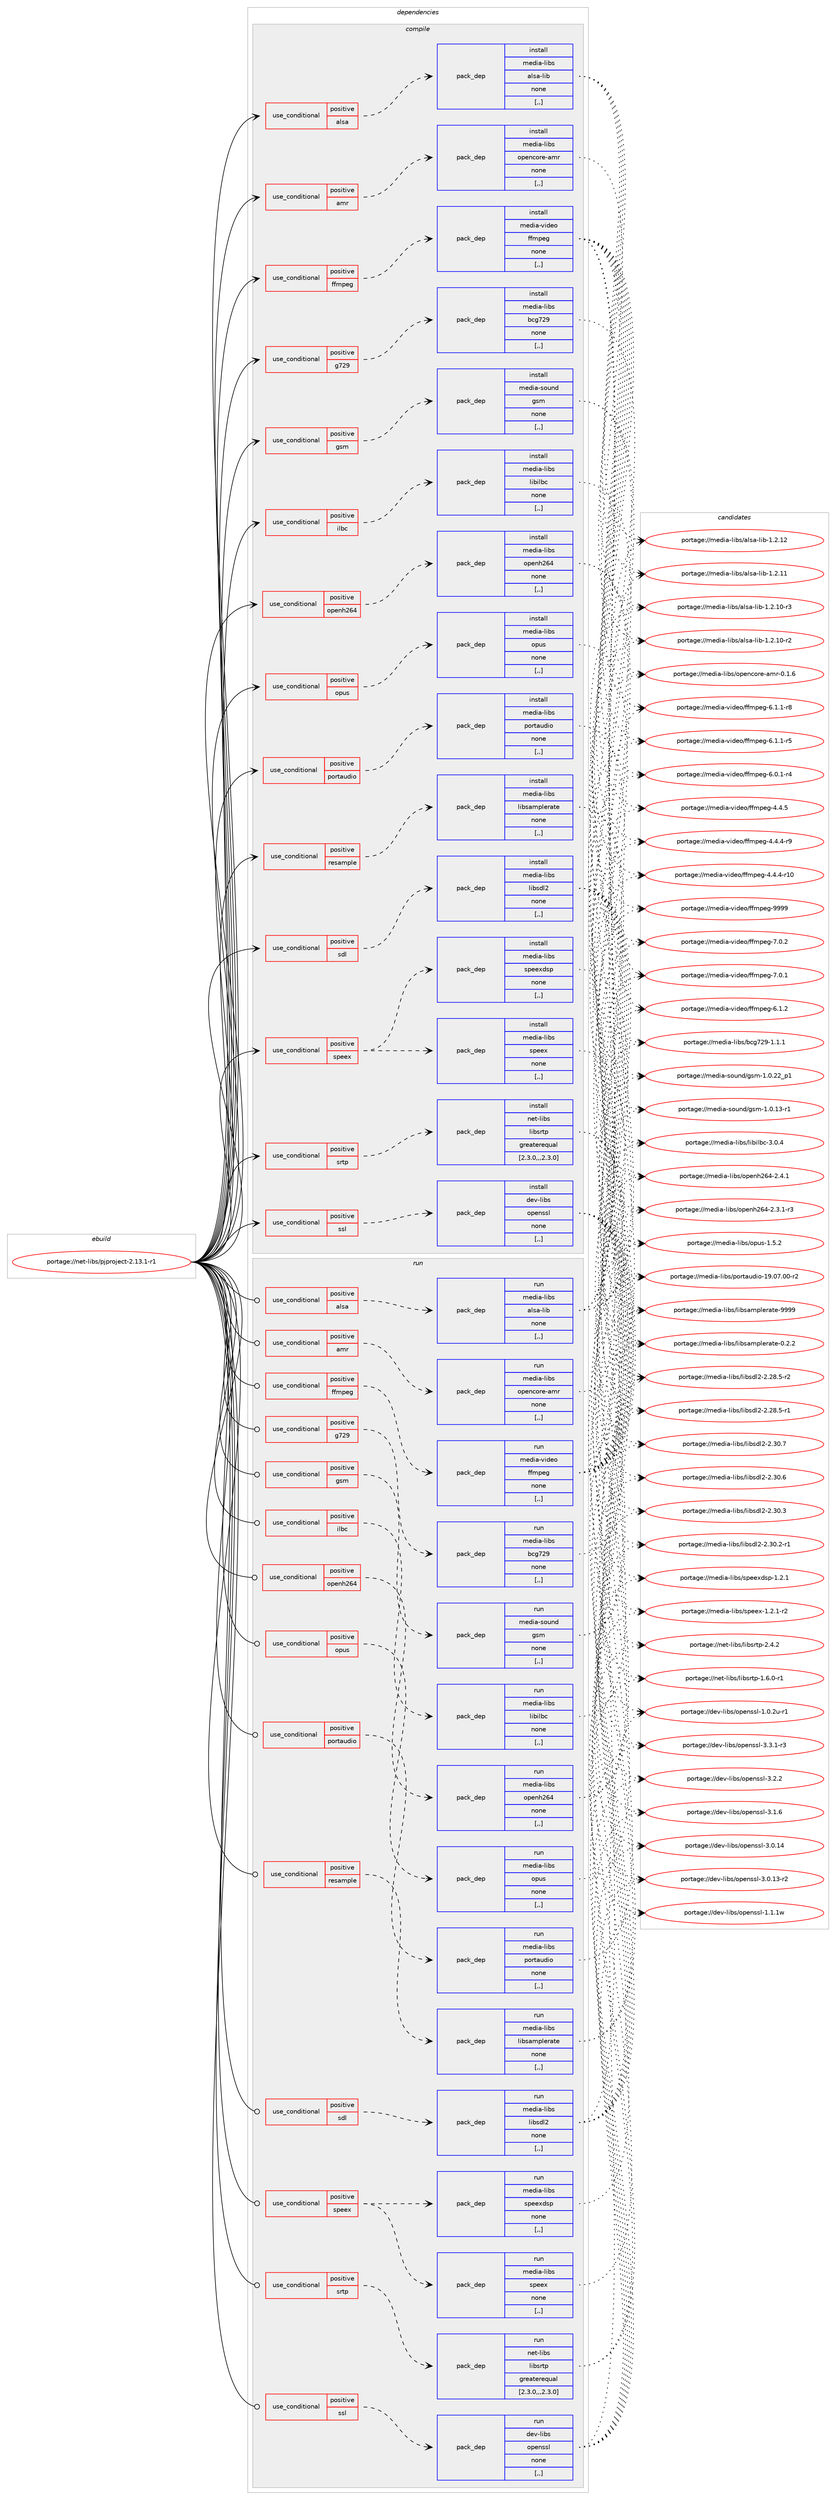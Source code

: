 digraph prolog {

# *************
# Graph options
# *************

newrank=true;
concentrate=true;
compound=true;
graph [rankdir=LR,fontname=Helvetica,fontsize=10,ranksep=1.5];#, ranksep=2.5, nodesep=0.2];
edge  [arrowhead=vee];
node  [fontname=Helvetica,fontsize=10];

# **********
# The ebuild
# **********

subgraph cluster_leftcol {
color=gray;
label=<<i>ebuild</i>>;
id [label="portage://net-libs/pjproject-2.13.1-r1", color=red, width=4, href="../net-libs/pjproject-2.13.1-r1.svg"];
}

# ****************
# The dependencies
# ****************

subgraph cluster_midcol {
color=gray;
label=<<i>dependencies</i>>;
subgraph cluster_compile {
fillcolor="#eeeeee";
style=filled;
label=<<i>compile</i>>;
subgraph cond228881 {
dependency873665 [label=<<TABLE BORDER="0" CELLBORDER="1" CELLSPACING="0" CELLPADDING="4"><TR><TD ROWSPAN="3" CELLPADDING="10">use_conditional</TD></TR><TR><TD>positive</TD></TR><TR><TD>alsa</TD></TR></TABLE>>, shape=none, color=red];
subgraph pack638354 {
dependency873666 [label=<<TABLE BORDER="0" CELLBORDER="1" CELLSPACING="0" CELLPADDING="4" WIDTH="220"><TR><TD ROWSPAN="6" CELLPADDING="30">pack_dep</TD></TR><TR><TD WIDTH="110">install</TD></TR><TR><TD>media-libs</TD></TR><TR><TD>alsa-lib</TD></TR><TR><TD>none</TD></TR><TR><TD>[,,]</TD></TR></TABLE>>, shape=none, color=blue];
}
dependency873665:e -> dependency873666:w [weight=20,style="dashed",arrowhead="vee"];
}
id:e -> dependency873665:w [weight=20,style="solid",arrowhead="vee"];
subgraph cond228882 {
dependency873667 [label=<<TABLE BORDER="0" CELLBORDER="1" CELLSPACING="0" CELLPADDING="4"><TR><TD ROWSPAN="3" CELLPADDING="10">use_conditional</TD></TR><TR><TD>positive</TD></TR><TR><TD>amr</TD></TR></TABLE>>, shape=none, color=red];
subgraph pack638355 {
dependency873668 [label=<<TABLE BORDER="0" CELLBORDER="1" CELLSPACING="0" CELLPADDING="4" WIDTH="220"><TR><TD ROWSPAN="6" CELLPADDING="30">pack_dep</TD></TR><TR><TD WIDTH="110">install</TD></TR><TR><TD>media-libs</TD></TR><TR><TD>opencore-amr</TD></TR><TR><TD>none</TD></TR><TR><TD>[,,]</TD></TR></TABLE>>, shape=none, color=blue];
}
dependency873667:e -> dependency873668:w [weight=20,style="dashed",arrowhead="vee"];
}
id:e -> dependency873667:w [weight=20,style="solid",arrowhead="vee"];
subgraph cond228883 {
dependency873669 [label=<<TABLE BORDER="0" CELLBORDER="1" CELLSPACING="0" CELLPADDING="4"><TR><TD ROWSPAN="3" CELLPADDING="10">use_conditional</TD></TR><TR><TD>positive</TD></TR><TR><TD>ffmpeg</TD></TR></TABLE>>, shape=none, color=red];
subgraph pack638356 {
dependency873670 [label=<<TABLE BORDER="0" CELLBORDER="1" CELLSPACING="0" CELLPADDING="4" WIDTH="220"><TR><TD ROWSPAN="6" CELLPADDING="30">pack_dep</TD></TR><TR><TD WIDTH="110">install</TD></TR><TR><TD>media-video</TD></TR><TR><TD>ffmpeg</TD></TR><TR><TD>none</TD></TR><TR><TD>[,,]</TD></TR></TABLE>>, shape=none, color=blue];
}
dependency873669:e -> dependency873670:w [weight=20,style="dashed",arrowhead="vee"];
}
id:e -> dependency873669:w [weight=20,style="solid",arrowhead="vee"];
subgraph cond228884 {
dependency873671 [label=<<TABLE BORDER="0" CELLBORDER="1" CELLSPACING="0" CELLPADDING="4"><TR><TD ROWSPAN="3" CELLPADDING="10">use_conditional</TD></TR><TR><TD>positive</TD></TR><TR><TD>g729</TD></TR></TABLE>>, shape=none, color=red];
subgraph pack638357 {
dependency873672 [label=<<TABLE BORDER="0" CELLBORDER="1" CELLSPACING="0" CELLPADDING="4" WIDTH="220"><TR><TD ROWSPAN="6" CELLPADDING="30">pack_dep</TD></TR><TR><TD WIDTH="110">install</TD></TR><TR><TD>media-libs</TD></TR><TR><TD>bcg729</TD></TR><TR><TD>none</TD></TR><TR><TD>[,,]</TD></TR></TABLE>>, shape=none, color=blue];
}
dependency873671:e -> dependency873672:w [weight=20,style="dashed",arrowhead="vee"];
}
id:e -> dependency873671:w [weight=20,style="solid",arrowhead="vee"];
subgraph cond228885 {
dependency873673 [label=<<TABLE BORDER="0" CELLBORDER="1" CELLSPACING="0" CELLPADDING="4"><TR><TD ROWSPAN="3" CELLPADDING="10">use_conditional</TD></TR><TR><TD>positive</TD></TR><TR><TD>gsm</TD></TR></TABLE>>, shape=none, color=red];
subgraph pack638358 {
dependency873674 [label=<<TABLE BORDER="0" CELLBORDER="1" CELLSPACING="0" CELLPADDING="4" WIDTH="220"><TR><TD ROWSPAN="6" CELLPADDING="30">pack_dep</TD></TR><TR><TD WIDTH="110">install</TD></TR><TR><TD>media-sound</TD></TR><TR><TD>gsm</TD></TR><TR><TD>none</TD></TR><TR><TD>[,,]</TD></TR></TABLE>>, shape=none, color=blue];
}
dependency873673:e -> dependency873674:w [weight=20,style="dashed",arrowhead="vee"];
}
id:e -> dependency873673:w [weight=20,style="solid",arrowhead="vee"];
subgraph cond228886 {
dependency873675 [label=<<TABLE BORDER="0" CELLBORDER="1" CELLSPACING="0" CELLPADDING="4"><TR><TD ROWSPAN="3" CELLPADDING="10">use_conditional</TD></TR><TR><TD>positive</TD></TR><TR><TD>ilbc</TD></TR></TABLE>>, shape=none, color=red];
subgraph pack638359 {
dependency873676 [label=<<TABLE BORDER="0" CELLBORDER="1" CELLSPACING="0" CELLPADDING="4" WIDTH="220"><TR><TD ROWSPAN="6" CELLPADDING="30">pack_dep</TD></TR><TR><TD WIDTH="110">install</TD></TR><TR><TD>media-libs</TD></TR><TR><TD>libilbc</TD></TR><TR><TD>none</TD></TR><TR><TD>[,,]</TD></TR></TABLE>>, shape=none, color=blue];
}
dependency873675:e -> dependency873676:w [weight=20,style="dashed",arrowhead="vee"];
}
id:e -> dependency873675:w [weight=20,style="solid",arrowhead="vee"];
subgraph cond228887 {
dependency873677 [label=<<TABLE BORDER="0" CELLBORDER="1" CELLSPACING="0" CELLPADDING="4"><TR><TD ROWSPAN="3" CELLPADDING="10">use_conditional</TD></TR><TR><TD>positive</TD></TR><TR><TD>openh264</TD></TR></TABLE>>, shape=none, color=red];
subgraph pack638360 {
dependency873678 [label=<<TABLE BORDER="0" CELLBORDER="1" CELLSPACING="0" CELLPADDING="4" WIDTH="220"><TR><TD ROWSPAN="6" CELLPADDING="30">pack_dep</TD></TR><TR><TD WIDTH="110">install</TD></TR><TR><TD>media-libs</TD></TR><TR><TD>openh264</TD></TR><TR><TD>none</TD></TR><TR><TD>[,,]</TD></TR></TABLE>>, shape=none, color=blue];
}
dependency873677:e -> dependency873678:w [weight=20,style="dashed",arrowhead="vee"];
}
id:e -> dependency873677:w [weight=20,style="solid",arrowhead="vee"];
subgraph cond228888 {
dependency873679 [label=<<TABLE BORDER="0" CELLBORDER="1" CELLSPACING="0" CELLPADDING="4"><TR><TD ROWSPAN="3" CELLPADDING="10">use_conditional</TD></TR><TR><TD>positive</TD></TR><TR><TD>opus</TD></TR></TABLE>>, shape=none, color=red];
subgraph pack638361 {
dependency873680 [label=<<TABLE BORDER="0" CELLBORDER="1" CELLSPACING="0" CELLPADDING="4" WIDTH="220"><TR><TD ROWSPAN="6" CELLPADDING="30">pack_dep</TD></TR><TR><TD WIDTH="110">install</TD></TR><TR><TD>media-libs</TD></TR><TR><TD>opus</TD></TR><TR><TD>none</TD></TR><TR><TD>[,,]</TD></TR></TABLE>>, shape=none, color=blue];
}
dependency873679:e -> dependency873680:w [weight=20,style="dashed",arrowhead="vee"];
}
id:e -> dependency873679:w [weight=20,style="solid",arrowhead="vee"];
subgraph cond228889 {
dependency873681 [label=<<TABLE BORDER="0" CELLBORDER="1" CELLSPACING="0" CELLPADDING="4"><TR><TD ROWSPAN="3" CELLPADDING="10">use_conditional</TD></TR><TR><TD>positive</TD></TR><TR><TD>portaudio</TD></TR></TABLE>>, shape=none, color=red];
subgraph pack638362 {
dependency873682 [label=<<TABLE BORDER="0" CELLBORDER="1" CELLSPACING="0" CELLPADDING="4" WIDTH="220"><TR><TD ROWSPAN="6" CELLPADDING="30">pack_dep</TD></TR><TR><TD WIDTH="110">install</TD></TR><TR><TD>media-libs</TD></TR><TR><TD>portaudio</TD></TR><TR><TD>none</TD></TR><TR><TD>[,,]</TD></TR></TABLE>>, shape=none, color=blue];
}
dependency873681:e -> dependency873682:w [weight=20,style="dashed",arrowhead="vee"];
}
id:e -> dependency873681:w [weight=20,style="solid",arrowhead="vee"];
subgraph cond228890 {
dependency873683 [label=<<TABLE BORDER="0" CELLBORDER="1" CELLSPACING="0" CELLPADDING="4"><TR><TD ROWSPAN="3" CELLPADDING="10">use_conditional</TD></TR><TR><TD>positive</TD></TR><TR><TD>resample</TD></TR></TABLE>>, shape=none, color=red];
subgraph pack638363 {
dependency873684 [label=<<TABLE BORDER="0" CELLBORDER="1" CELLSPACING="0" CELLPADDING="4" WIDTH="220"><TR><TD ROWSPAN="6" CELLPADDING="30">pack_dep</TD></TR><TR><TD WIDTH="110">install</TD></TR><TR><TD>media-libs</TD></TR><TR><TD>libsamplerate</TD></TR><TR><TD>none</TD></TR><TR><TD>[,,]</TD></TR></TABLE>>, shape=none, color=blue];
}
dependency873683:e -> dependency873684:w [weight=20,style="dashed",arrowhead="vee"];
}
id:e -> dependency873683:w [weight=20,style="solid",arrowhead="vee"];
subgraph cond228891 {
dependency873685 [label=<<TABLE BORDER="0" CELLBORDER="1" CELLSPACING="0" CELLPADDING="4"><TR><TD ROWSPAN="3" CELLPADDING="10">use_conditional</TD></TR><TR><TD>positive</TD></TR><TR><TD>sdl</TD></TR></TABLE>>, shape=none, color=red];
subgraph pack638364 {
dependency873686 [label=<<TABLE BORDER="0" CELLBORDER="1" CELLSPACING="0" CELLPADDING="4" WIDTH="220"><TR><TD ROWSPAN="6" CELLPADDING="30">pack_dep</TD></TR><TR><TD WIDTH="110">install</TD></TR><TR><TD>media-libs</TD></TR><TR><TD>libsdl2</TD></TR><TR><TD>none</TD></TR><TR><TD>[,,]</TD></TR></TABLE>>, shape=none, color=blue];
}
dependency873685:e -> dependency873686:w [weight=20,style="dashed",arrowhead="vee"];
}
id:e -> dependency873685:w [weight=20,style="solid",arrowhead="vee"];
subgraph cond228892 {
dependency873687 [label=<<TABLE BORDER="0" CELLBORDER="1" CELLSPACING="0" CELLPADDING="4"><TR><TD ROWSPAN="3" CELLPADDING="10">use_conditional</TD></TR><TR><TD>positive</TD></TR><TR><TD>speex</TD></TR></TABLE>>, shape=none, color=red];
subgraph pack638365 {
dependency873688 [label=<<TABLE BORDER="0" CELLBORDER="1" CELLSPACING="0" CELLPADDING="4" WIDTH="220"><TR><TD ROWSPAN="6" CELLPADDING="30">pack_dep</TD></TR><TR><TD WIDTH="110">install</TD></TR><TR><TD>media-libs</TD></TR><TR><TD>speex</TD></TR><TR><TD>none</TD></TR><TR><TD>[,,]</TD></TR></TABLE>>, shape=none, color=blue];
}
dependency873687:e -> dependency873688:w [weight=20,style="dashed",arrowhead="vee"];
subgraph pack638366 {
dependency873689 [label=<<TABLE BORDER="0" CELLBORDER="1" CELLSPACING="0" CELLPADDING="4" WIDTH="220"><TR><TD ROWSPAN="6" CELLPADDING="30">pack_dep</TD></TR><TR><TD WIDTH="110">install</TD></TR><TR><TD>media-libs</TD></TR><TR><TD>speexdsp</TD></TR><TR><TD>none</TD></TR><TR><TD>[,,]</TD></TR></TABLE>>, shape=none, color=blue];
}
dependency873687:e -> dependency873689:w [weight=20,style="dashed",arrowhead="vee"];
}
id:e -> dependency873687:w [weight=20,style="solid",arrowhead="vee"];
subgraph cond228893 {
dependency873690 [label=<<TABLE BORDER="0" CELLBORDER="1" CELLSPACING="0" CELLPADDING="4"><TR><TD ROWSPAN="3" CELLPADDING="10">use_conditional</TD></TR><TR><TD>positive</TD></TR><TR><TD>srtp</TD></TR></TABLE>>, shape=none, color=red];
subgraph pack638367 {
dependency873691 [label=<<TABLE BORDER="0" CELLBORDER="1" CELLSPACING="0" CELLPADDING="4" WIDTH="220"><TR><TD ROWSPAN="6" CELLPADDING="30">pack_dep</TD></TR><TR><TD WIDTH="110">install</TD></TR><TR><TD>net-libs</TD></TR><TR><TD>libsrtp</TD></TR><TR><TD>greaterequal</TD></TR><TR><TD>[2.3.0,,,2.3.0]</TD></TR></TABLE>>, shape=none, color=blue];
}
dependency873690:e -> dependency873691:w [weight=20,style="dashed",arrowhead="vee"];
}
id:e -> dependency873690:w [weight=20,style="solid",arrowhead="vee"];
subgraph cond228894 {
dependency873692 [label=<<TABLE BORDER="0" CELLBORDER="1" CELLSPACING="0" CELLPADDING="4"><TR><TD ROWSPAN="3" CELLPADDING="10">use_conditional</TD></TR><TR><TD>positive</TD></TR><TR><TD>ssl</TD></TR></TABLE>>, shape=none, color=red];
subgraph pack638368 {
dependency873693 [label=<<TABLE BORDER="0" CELLBORDER="1" CELLSPACING="0" CELLPADDING="4" WIDTH="220"><TR><TD ROWSPAN="6" CELLPADDING="30">pack_dep</TD></TR><TR><TD WIDTH="110">install</TD></TR><TR><TD>dev-libs</TD></TR><TR><TD>openssl</TD></TR><TR><TD>none</TD></TR><TR><TD>[,,]</TD></TR></TABLE>>, shape=none, color=blue];
}
dependency873692:e -> dependency873693:w [weight=20,style="dashed",arrowhead="vee"];
}
id:e -> dependency873692:w [weight=20,style="solid",arrowhead="vee"];
}
subgraph cluster_compileandrun {
fillcolor="#eeeeee";
style=filled;
label=<<i>compile and run</i>>;
}
subgraph cluster_run {
fillcolor="#eeeeee";
style=filled;
label=<<i>run</i>>;
subgraph cond228895 {
dependency873694 [label=<<TABLE BORDER="0" CELLBORDER="1" CELLSPACING="0" CELLPADDING="4"><TR><TD ROWSPAN="3" CELLPADDING="10">use_conditional</TD></TR><TR><TD>positive</TD></TR><TR><TD>alsa</TD></TR></TABLE>>, shape=none, color=red];
subgraph pack638369 {
dependency873695 [label=<<TABLE BORDER="0" CELLBORDER="1" CELLSPACING="0" CELLPADDING="4" WIDTH="220"><TR><TD ROWSPAN="6" CELLPADDING="30">pack_dep</TD></TR><TR><TD WIDTH="110">run</TD></TR><TR><TD>media-libs</TD></TR><TR><TD>alsa-lib</TD></TR><TR><TD>none</TD></TR><TR><TD>[,,]</TD></TR></TABLE>>, shape=none, color=blue];
}
dependency873694:e -> dependency873695:w [weight=20,style="dashed",arrowhead="vee"];
}
id:e -> dependency873694:w [weight=20,style="solid",arrowhead="odot"];
subgraph cond228896 {
dependency873696 [label=<<TABLE BORDER="0" CELLBORDER="1" CELLSPACING="0" CELLPADDING="4"><TR><TD ROWSPAN="3" CELLPADDING="10">use_conditional</TD></TR><TR><TD>positive</TD></TR><TR><TD>amr</TD></TR></TABLE>>, shape=none, color=red];
subgraph pack638370 {
dependency873697 [label=<<TABLE BORDER="0" CELLBORDER="1" CELLSPACING="0" CELLPADDING="4" WIDTH="220"><TR><TD ROWSPAN="6" CELLPADDING="30">pack_dep</TD></TR><TR><TD WIDTH="110">run</TD></TR><TR><TD>media-libs</TD></TR><TR><TD>opencore-amr</TD></TR><TR><TD>none</TD></TR><TR><TD>[,,]</TD></TR></TABLE>>, shape=none, color=blue];
}
dependency873696:e -> dependency873697:w [weight=20,style="dashed",arrowhead="vee"];
}
id:e -> dependency873696:w [weight=20,style="solid",arrowhead="odot"];
subgraph cond228897 {
dependency873698 [label=<<TABLE BORDER="0" CELLBORDER="1" CELLSPACING="0" CELLPADDING="4"><TR><TD ROWSPAN="3" CELLPADDING="10">use_conditional</TD></TR><TR><TD>positive</TD></TR><TR><TD>ffmpeg</TD></TR></TABLE>>, shape=none, color=red];
subgraph pack638371 {
dependency873699 [label=<<TABLE BORDER="0" CELLBORDER="1" CELLSPACING="0" CELLPADDING="4" WIDTH="220"><TR><TD ROWSPAN="6" CELLPADDING="30">pack_dep</TD></TR><TR><TD WIDTH="110">run</TD></TR><TR><TD>media-video</TD></TR><TR><TD>ffmpeg</TD></TR><TR><TD>none</TD></TR><TR><TD>[,,]</TD></TR></TABLE>>, shape=none, color=blue];
}
dependency873698:e -> dependency873699:w [weight=20,style="dashed",arrowhead="vee"];
}
id:e -> dependency873698:w [weight=20,style="solid",arrowhead="odot"];
subgraph cond228898 {
dependency873700 [label=<<TABLE BORDER="0" CELLBORDER="1" CELLSPACING="0" CELLPADDING="4"><TR><TD ROWSPAN="3" CELLPADDING="10">use_conditional</TD></TR><TR><TD>positive</TD></TR><TR><TD>g729</TD></TR></TABLE>>, shape=none, color=red];
subgraph pack638372 {
dependency873701 [label=<<TABLE BORDER="0" CELLBORDER="1" CELLSPACING="0" CELLPADDING="4" WIDTH="220"><TR><TD ROWSPAN="6" CELLPADDING="30">pack_dep</TD></TR><TR><TD WIDTH="110">run</TD></TR><TR><TD>media-libs</TD></TR><TR><TD>bcg729</TD></TR><TR><TD>none</TD></TR><TR><TD>[,,]</TD></TR></TABLE>>, shape=none, color=blue];
}
dependency873700:e -> dependency873701:w [weight=20,style="dashed",arrowhead="vee"];
}
id:e -> dependency873700:w [weight=20,style="solid",arrowhead="odot"];
subgraph cond228899 {
dependency873702 [label=<<TABLE BORDER="0" CELLBORDER="1" CELLSPACING="0" CELLPADDING="4"><TR><TD ROWSPAN="3" CELLPADDING="10">use_conditional</TD></TR><TR><TD>positive</TD></TR><TR><TD>gsm</TD></TR></TABLE>>, shape=none, color=red];
subgraph pack638373 {
dependency873703 [label=<<TABLE BORDER="0" CELLBORDER="1" CELLSPACING="0" CELLPADDING="4" WIDTH="220"><TR><TD ROWSPAN="6" CELLPADDING="30">pack_dep</TD></TR><TR><TD WIDTH="110">run</TD></TR><TR><TD>media-sound</TD></TR><TR><TD>gsm</TD></TR><TR><TD>none</TD></TR><TR><TD>[,,]</TD></TR></TABLE>>, shape=none, color=blue];
}
dependency873702:e -> dependency873703:w [weight=20,style="dashed",arrowhead="vee"];
}
id:e -> dependency873702:w [weight=20,style="solid",arrowhead="odot"];
subgraph cond228900 {
dependency873704 [label=<<TABLE BORDER="0" CELLBORDER="1" CELLSPACING="0" CELLPADDING="4"><TR><TD ROWSPAN="3" CELLPADDING="10">use_conditional</TD></TR><TR><TD>positive</TD></TR><TR><TD>ilbc</TD></TR></TABLE>>, shape=none, color=red];
subgraph pack638374 {
dependency873705 [label=<<TABLE BORDER="0" CELLBORDER="1" CELLSPACING="0" CELLPADDING="4" WIDTH="220"><TR><TD ROWSPAN="6" CELLPADDING="30">pack_dep</TD></TR><TR><TD WIDTH="110">run</TD></TR><TR><TD>media-libs</TD></TR><TR><TD>libilbc</TD></TR><TR><TD>none</TD></TR><TR><TD>[,,]</TD></TR></TABLE>>, shape=none, color=blue];
}
dependency873704:e -> dependency873705:w [weight=20,style="dashed",arrowhead="vee"];
}
id:e -> dependency873704:w [weight=20,style="solid",arrowhead="odot"];
subgraph cond228901 {
dependency873706 [label=<<TABLE BORDER="0" CELLBORDER="1" CELLSPACING="0" CELLPADDING="4"><TR><TD ROWSPAN="3" CELLPADDING="10">use_conditional</TD></TR><TR><TD>positive</TD></TR><TR><TD>openh264</TD></TR></TABLE>>, shape=none, color=red];
subgraph pack638375 {
dependency873707 [label=<<TABLE BORDER="0" CELLBORDER="1" CELLSPACING="0" CELLPADDING="4" WIDTH="220"><TR><TD ROWSPAN="6" CELLPADDING="30">pack_dep</TD></TR><TR><TD WIDTH="110">run</TD></TR><TR><TD>media-libs</TD></TR><TR><TD>openh264</TD></TR><TR><TD>none</TD></TR><TR><TD>[,,]</TD></TR></TABLE>>, shape=none, color=blue];
}
dependency873706:e -> dependency873707:w [weight=20,style="dashed",arrowhead="vee"];
}
id:e -> dependency873706:w [weight=20,style="solid",arrowhead="odot"];
subgraph cond228902 {
dependency873708 [label=<<TABLE BORDER="0" CELLBORDER="1" CELLSPACING="0" CELLPADDING="4"><TR><TD ROWSPAN="3" CELLPADDING="10">use_conditional</TD></TR><TR><TD>positive</TD></TR><TR><TD>opus</TD></TR></TABLE>>, shape=none, color=red];
subgraph pack638376 {
dependency873709 [label=<<TABLE BORDER="0" CELLBORDER="1" CELLSPACING="0" CELLPADDING="4" WIDTH="220"><TR><TD ROWSPAN="6" CELLPADDING="30">pack_dep</TD></TR><TR><TD WIDTH="110">run</TD></TR><TR><TD>media-libs</TD></TR><TR><TD>opus</TD></TR><TR><TD>none</TD></TR><TR><TD>[,,]</TD></TR></TABLE>>, shape=none, color=blue];
}
dependency873708:e -> dependency873709:w [weight=20,style="dashed",arrowhead="vee"];
}
id:e -> dependency873708:w [weight=20,style="solid",arrowhead="odot"];
subgraph cond228903 {
dependency873710 [label=<<TABLE BORDER="0" CELLBORDER="1" CELLSPACING="0" CELLPADDING="4"><TR><TD ROWSPAN="3" CELLPADDING="10">use_conditional</TD></TR><TR><TD>positive</TD></TR><TR><TD>portaudio</TD></TR></TABLE>>, shape=none, color=red];
subgraph pack638377 {
dependency873711 [label=<<TABLE BORDER="0" CELLBORDER="1" CELLSPACING="0" CELLPADDING="4" WIDTH="220"><TR><TD ROWSPAN="6" CELLPADDING="30">pack_dep</TD></TR><TR><TD WIDTH="110">run</TD></TR><TR><TD>media-libs</TD></TR><TR><TD>portaudio</TD></TR><TR><TD>none</TD></TR><TR><TD>[,,]</TD></TR></TABLE>>, shape=none, color=blue];
}
dependency873710:e -> dependency873711:w [weight=20,style="dashed",arrowhead="vee"];
}
id:e -> dependency873710:w [weight=20,style="solid",arrowhead="odot"];
subgraph cond228904 {
dependency873712 [label=<<TABLE BORDER="0" CELLBORDER="1" CELLSPACING="0" CELLPADDING="4"><TR><TD ROWSPAN="3" CELLPADDING="10">use_conditional</TD></TR><TR><TD>positive</TD></TR><TR><TD>resample</TD></TR></TABLE>>, shape=none, color=red];
subgraph pack638378 {
dependency873713 [label=<<TABLE BORDER="0" CELLBORDER="1" CELLSPACING="0" CELLPADDING="4" WIDTH="220"><TR><TD ROWSPAN="6" CELLPADDING="30">pack_dep</TD></TR><TR><TD WIDTH="110">run</TD></TR><TR><TD>media-libs</TD></TR><TR><TD>libsamplerate</TD></TR><TR><TD>none</TD></TR><TR><TD>[,,]</TD></TR></TABLE>>, shape=none, color=blue];
}
dependency873712:e -> dependency873713:w [weight=20,style="dashed",arrowhead="vee"];
}
id:e -> dependency873712:w [weight=20,style="solid",arrowhead="odot"];
subgraph cond228905 {
dependency873714 [label=<<TABLE BORDER="0" CELLBORDER="1" CELLSPACING="0" CELLPADDING="4"><TR><TD ROWSPAN="3" CELLPADDING="10">use_conditional</TD></TR><TR><TD>positive</TD></TR><TR><TD>sdl</TD></TR></TABLE>>, shape=none, color=red];
subgraph pack638379 {
dependency873715 [label=<<TABLE BORDER="0" CELLBORDER="1" CELLSPACING="0" CELLPADDING="4" WIDTH="220"><TR><TD ROWSPAN="6" CELLPADDING="30">pack_dep</TD></TR><TR><TD WIDTH="110">run</TD></TR><TR><TD>media-libs</TD></TR><TR><TD>libsdl2</TD></TR><TR><TD>none</TD></TR><TR><TD>[,,]</TD></TR></TABLE>>, shape=none, color=blue];
}
dependency873714:e -> dependency873715:w [weight=20,style="dashed",arrowhead="vee"];
}
id:e -> dependency873714:w [weight=20,style="solid",arrowhead="odot"];
subgraph cond228906 {
dependency873716 [label=<<TABLE BORDER="0" CELLBORDER="1" CELLSPACING="0" CELLPADDING="4"><TR><TD ROWSPAN="3" CELLPADDING="10">use_conditional</TD></TR><TR><TD>positive</TD></TR><TR><TD>speex</TD></TR></TABLE>>, shape=none, color=red];
subgraph pack638380 {
dependency873717 [label=<<TABLE BORDER="0" CELLBORDER="1" CELLSPACING="0" CELLPADDING="4" WIDTH="220"><TR><TD ROWSPAN="6" CELLPADDING="30">pack_dep</TD></TR><TR><TD WIDTH="110">run</TD></TR><TR><TD>media-libs</TD></TR><TR><TD>speex</TD></TR><TR><TD>none</TD></TR><TR><TD>[,,]</TD></TR></TABLE>>, shape=none, color=blue];
}
dependency873716:e -> dependency873717:w [weight=20,style="dashed",arrowhead="vee"];
subgraph pack638381 {
dependency873718 [label=<<TABLE BORDER="0" CELLBORDER="1" CELLSPACING="0" CELLPADDING="4" WIDTH="220"><TR><TD ROWSPAN="6" CELLPADDING="30">pack_dep</TD></TR><TR><TD WIDTH="110">run</TD></TR><TR><TD>media-libs</TD></TR><TR><TD>speexdsp</TD></TR><TR><TD>none</TD></TR><TR><TD>[,,]</TD></TR></TABLE>>, shape=none, color=blue];
}
dependency873716:e -> dependency873718:w [weight=20,style="dashed",arrowhead="vee"];
}
id:e -> dependency873716:w [weight=20,style="solid",arrowhead="odot"];
subgraph cond228907 {
dependency873719 [label=<<TABLE BORDER="0" CELLBORDER="1" CELLSPACING="0" CELLPADDING="4"><TR><TD ROWSPAN="3" CELLPADDING="10">use_conditional</TD></TR><TR><TD>positive</TD></TR><TR><TD>srtp</TD></TR></TABLE>>, shape=none, color=red];
subgraph pack638382 {
dependency873720 [label=<<TABLE BORDER="0" CELLBORDER="1" CELLSPACING="0" CELLPADDING="4" WIDTH="220"><TR><TD ROWSPAN="6" CELLPADDING="30">pack_dep</TD></TR><TR><TD WIDTH="110">run</TD></TR><TR><TD>net-libs</TD></TR><TR><TD>libsrtp</TD></TR><TR><TD>greaterequal</TD></TR><TR><TD>[2.3.0,,,2.3.0]</TD></TR></TABLE>>, shape=none, color=blue];
}
dependency873719:e -> dependency873720:w [weight=20,style="dashed",arrowhead="vee"];
}
id:e -> dependency873719:w [weight=20,style="solid",arrowhead="odot"];
subgraph cond228908 {
dependency873721 [label=<<TABLE BORDER="0" CELLBORDER="1" CELLSPACING="0" CELLPADDING="4"><TR><TD ROWSPAN="3" CELLPADDING="10">use_conditional</TD></TR><TR><TD>positive</TD></TR><TR><TD>ssl</TD></TR></TABLE>>, shape=none, color=red];
subgraph pack638383 {
dependency873722 [label=<<TABLE BORDER="0" CELLBORDER="1" CELLSPACING="0" CELLPADDING="4" WIDTH="220"><TR><TD ROWSPAN="6" CELLPADDING="30">pack_dep</TD></TR><TR><TD WIDTH="110">run</TD></TR><TR><TD>dev-libs</TD></TR><TR><TD>openssl</TD></TR><TR><TD>none</TD></TR><TR><TD>[,,]</TD></TR></TABLE>>, shape=none, color=blue];
}
dependency873721:e -> dependency873722:w [weight=20,style="dashed",arrowhead="vee"];
}
id:e -> dependency873721:w [weight=20,style="solid",arrowhead="odot"];
}
}

# **************
# The candidates
# **************

subgraph cluster_choices {
rank=same;
color=gray;
label=<<i>candidates</i>>;

subgraph choice638354 {
color=black;
nodesep=1;
choice109101100105974510810598115479710811597451081059845494650464950 [label="portage://media-libs/alsa-lib-1.2.12", color=red, width=4,href="../media-libs/alsa-lib-1.2.12.svg"];
choice109101100105974510810598115479710811597451081059845494650464949 [label="portage://media-libs/alsa-lib-1.2.11", color=red, width=4,href="../media-libs/alsa-lib-1.2.11.svg"];
choice1091011001059745108105981154797108115974510810598454946504649484511451 [label="portage://media-libs/alsa-lib-1.2.10-r3", color=red, width=4,href="../media-libs/alsa-lib-1.2.10-r3.svg"];
choice1091011001059745108105981154797108115974510810598454946504649484511450 [label="portage://media-libs/alsa-lib-1.2.10-r2", color=red, width=4,href="../media-libs/alsa-lib-1.2.10-r2.svg"];
dependency873666:e -> choice109101100105974510810598115479710811597451081059845494650464950:w [style=dotted,weight="100"];
dependency873666:e -> choice109101100105974510810598115479710811597451081059845494650464949:w [style=dotted,weight="100"];
dependency873666:e -> choice1091011001059745108105981154797108115974510810598454946504649484511451:w [style=dotted,weight="100"];
dependency873666:e -> choice1091011001059745108105981154797108115974510810598454946504649484511450:w [style=dotted,weight="100"];
}
subgraph choice638355 {
color=black;
nodesep=1;
choice10910110010597451081059811547111112101110991111141014597109114454846494654 [label="portage://media-libs/opencore-amr-0.1.6", color=red, width=4,href="../media-libs/opencore-amr-0.1.6.svg"];
dependency873668:e -> choice10910110010597451081059811547111112101110991111141014597109114454846494654:w [style=dotted,weight="100"];
}
subgraph choice638356 {
color=black;
nodesep=1;
choice1091011001059745118105100101111471021021091121011034557575757 [label="portage://media-video/ffmpeg-9999", color=red, width=4,href="../media-video/ffmpeg-9999.svg"];
choice109101100105974511810510010111147102102109112101103455546484650 [label="portage://media-video/ffmpeg-7.0.2", color=red, width=4,href="../media-video/ffmpeg-7.0.2.svg"];
choice109101100105974511810510010111147102102109112101103455546484649 [label="portage://media-video/ffmpeg-7.0.1", color=red, width=4,href="../media-video/ffmpeg-7.0.1.svg"];
choice109101100105974511810510010111147102102109112101103455446494650 [label="portage://media-video/ffmpeg-6.1.2", color=red, width=4,href="../media-video/ffmpeg-6.1.2.svg"];
choice1091011001059745118105100101111471021021091121011034554464946494511456 [label="portage://media-video/ffmpeg-6.1.1-r8", color=red, width=4,href="../media-video/ffmpeg-6.1.1-r8.svg"];
choice1091011001059745118105100101111471021021091121011034554464946494511453 [label="portage://media-video/ffmpeg-6.1.1-r5", color=red, width=4,href="../media-video/ffmpeg-6.1.1-r5.svg"];
choice1091011001059745118105100101111471021021091121011034554464846494511452 [label="portage://media-video/ffmpeg-6.0.1-r4", color=red, width=4,href="../media-video/ffmpeg-6.0.1-r4.svg"];
choice109101100105974511810510010111147102102109112101103455246524653 [label="portage://media-video/ffmpeg-4.4.5", color=red, width=4,href="../media-video/ffmpeg-4.4.5.svg"];
choice1091011001059745118105100101111471021021091121011034552465246524511457 [label="portage://media-video/ffmpeg-4.4.4-r9", color=red, width=4,href="../media-video/ffmpeg-4.4.4-r9.svg"];
choice109101100105974511810510010111147102102109112101103455246524652451144948 [label="portage://media-video/ffmpeg-4.4.4-r10", color=red, width=4,href="../media-video/ffmpeg-4.4.4-r10.svg"];
dependency873670:e -> choice1091011001059745118105100101111471021021091121011034557575757:w [style=dotted,weight="100"];
dependency873670:e -> choice109101100105974511810510010111147102102109112101103455546484650:w [style=dotted,weight="100"];
dependency873670:e -> choice109101100105974511810510010111147102102109112101103455546484649:w [style=dotted,weight="100"];
dependency873670:e -> choice109101100105974511810510010111147102102109112101103455446494650:w [style=dotted,weight="100"];
dependency873670:e -> choice1091011001059745118105100101111471021021091121011034554464946494511456:w [style=dotted,weight="100"];
dependency873670:e -> choice1091011001059745118105100101111471021021091121011034554464946494511453:w [style=dotted,weight="100"];
dependency873670:e -> choice1091011001059745118105100101111471021021091121011034554464846494511452:w [style=dotted,weight="100"];
dependency873670:e -> choice109101100105974511810510010111147102102109112101103455246524653:w [style=dotted,weight="100"];
dependency873670:e -> choice1091011001059745118105100101111471021021091121011034552465246524511457:w [style=dotted,weight="100"];
dependency873670:e -> choice109101100105974511810510010111147102102109112101103455246524652451144948:w [style=dotted,weight="100"];
}
subgraph choice638357 {
color=black;
nodesep=1;
choice109101100105974510810598115479899103555057454946494649 [label="portage://media-libs/bcg729-1.1.1", color=red, width=4,href="../media-libs/bcg729-1.1.1.svg"];
dependency873672:e -> choice109101100105974510810598115479899103555057454946494649:w [style=dotted,weight="100"];
}
subgraph choice638358 {
color=black;
nodesep=1;
choice109101100105974511511111711010047103115109454946484650509511249 [label="portage://media-sound/gsm-1.0.22_p1", color=red, width=4,href="../media-sound/gsm-1.0.22_p1.svg"];
choice109101100105974511511111711010047103115109454946484649514511449 [label="portage://media-sound/gsm-1.0.13-r1", color=red, width=4,href="../media-sound/gsm-1.0.13-r1.svg"];
dependency873674:e -> choice109101100105974511511111711010047103115109454946484650509511249:w [style=dotted,weight="100"];
dependency873674:e -> choice109101100105974511511111711010047103115109454946484649514511449:w [style=dotted,weight="100"];
}
subgraph choice638359 {
color=black;
nodesep=1;
choice10910110010597451081059811547108105981051089899455146484652 [label="portage://media-libs/libilbc-3.0.4", color=red, width=4,href="../media-libs/libilbc-3.0.4.svg"];
dependency873676:e -> choice10910110010597451081059811547108105981051089899455146484652:w [style=dotted,weight="100"];
}
subgraph choice638360 {
color=black;
nodesep=1;
choice10910110010597451081059811547111112101110104505452455046524649 [label="portage://media-libs/openh264-2.4.1", color=red, width=4,href="../media-libs/openh264-2.4.1.svg"];
choice109101100105974510810598115471111121011101045054524550465146494511451 [label="portage://media-libs/openh264-2.3.1-r3", color=red, width=4,href="../media-libs/openh264-2.3.1-r3.svg"];
dependency873678:e -> choice10910110010597451081059811547111112101110104505452455046524649:w [style=dotted,weight="100"];
dependency873678:e -> choice109101100105974510810598115471111121011101045054524550465146494511451:w [style=dotted,weight="100"];
}
subgraph choice638361 {
color=black;
nodesep=1;
choice10910110010597451081059811547111112117115454946534650 [label="portage://media-libs/opus-1.5.2", color=red, width=4,href="../media-libs/opus-1.5.2.svg"];
dependency873680:e -> choice10910110010597451081059811547111112117115454946534650:w [style=dotted,weight="100"];
}
subgraph choice638362 {
color=black;
nodesep=1;
choice10910110010597451081059811547112111114116971171001051114549574648554648484511450 [label="portage://media-libs/portaudio-19.07.00-r2", color=red, width=4,href="../media-libs/portaudio-19.07.00-r2.svg"];
dependency873682:e -> choice10910110010597451081059811547112111114116971171001051114549574648554648484511450:w [style=dotted,weight="100"];
}
subgraph choice638363 {
color=black;
nodesep=1;
choice109101100105974510810598115471081059811597109112108101114971161014557575757 [label="portage://media-libs/libsamplerate-9999", color=red, width=4,href="../media-libs/libsamplerate-9999.svg"];
choice10910110010597451081059811547108105981159710911210810111497116101454846504650 [label="portage://media-libs/libsamplerate-0.2.2", color=red, width=4,href="../media-libs/libsamplerate-0.2.2.svg"];
dependency873684:e -> choice109101100105974510810598115471081059811597109112108101114971161014557575757:w [style=dotted,weight="100"];
dependency873684:e -> choice10910110010597451081059811547108105981159710911210810111497116101454846504650:w [style=dotted,weight="100"];
}
subgraph choice638364 {
color=black;
nodesep=1;
choice10910110010597451081059811547108105981151001085045504651484655 [label="portage://media-libs/libsdl2-2.30.7", color=red, width=4,href="../media-libs/libsdl2-2.30.7.svg"];
choice10910110010597451081059811547108105981151001085045504651484654 [label="portage://media-libs/libsdl2-2.30.6", color=red, width=4,href="../media-libs/libsdl2-2.30.6.svg"];
choice10910110010597451081059811547108105981151001085045504651484651 [label="portage://media-libs/libsdl2-2.30.3", color=red, width=4,href="../media-libs/libsdl2-2.30.3.svg"];
choice109101100105974510810598115471081059811510010850455046514846504511449 [label="portage://media-libs/libsdl2-2.30.2-r1", color=red, width=4,href="../media-libs/libsdl2-2.30.2-r1.svg"];
choice109101100105974510810598115471081059811510010850455046505646534511450 [label="portage://media-libs/libsdl2-2.28.5-r2", color=red, width=4,href="../media-libs/libsdl2-2.28.5-r2.svg"];
choice109101100105974510810598115471081059811510010850455046505646534511449 [label="portage://media-libs/libsdl2-2.28.5-r1", color=red, width=4,href="../media-libs/libsdl2-2.28.5-r1.svg"];
dependency873686:e -> choice10910110010597451081059811547108105981151001085045504651484655:w [style=dotted,weight="100"];
dependency873686:e -> choice10910110010597451081059811547108105981151001085045504651484654:w [style=dotted,weight="100"];
dependency873686:e -> choice10910110010597451081059811547108105981151001085045504651484651:w [style=dotted,weight="100"];
dependency873686:e -> choice109101100105974510810598115471081059811510010850455046514846504511449:w [style=dotted,weight="100"];
dependency873686:e -> choice109101100105974510810598115471081059811510010850455046505646534511450:w [style=dotted,weight="100"];
dependency873686:e -> choice109101100105974510810598115471081059811510010850455046505646534511449:w [style=dotted,weight="100"];
}
subgraph choice638365 {
color=black;
nodesep=1;
choice109101100105974510810598115471151121011011204549465046494511450 [label="portage://media-libs/speex-1.2.1-r2", color=red, width=4,href="../media-libs/speex-1.2.1-r2.svg"];
dependency873688:e -> choice109101100105974510810598115471151121011011204549465046494511450:w [style=dotted,weight="100"];
}
subgraph choice638366 {
color=black;
nodesep=1;
choice10910110010597451081059811547115112101101120100115112454946504649 [label="portage://media-libs/speexdsp-1.2.1", color=red, width=4,href="../media-libs/speexdsp-1.2.1.svg"];
dependency873689:e -> choice10910110010597451081059811547115112101101120100115112454946504649:w [style=dotted,weight="100"];
}
subgraph choice638367 {
color=black;
nodesep=1;
choice11010111645108105981154710810598115114116112455046524650 [label="portage://net-libs/libsrtp-2.4.2", color=red, width=4,href="../net-libs/libsrtp-2.4.2.svg"];
choice110101116451081059811547108105981151141161124549465446484511449 [label="portage://net-libs/libsrtp-1.6.0-r1", color=red, width=4,href="../net-libs/libsrtp-1.6.0-r1.svg"];
dependency873691:e -> choice11010111645108105981154710810598115114116112455046524650:w [style=dotted,weight="100"];
dependency873691:e -> choice110101116451081059811547108105981151141161124549465446484511449:w [style=dotted,weight="100"];
}
subgraph choice638368 {
color=black;
nodesep=1;
choice1001011184510810598115471111121011101151151084551465146494511451 [label="portage://dev-libs/openssl-3.3.1-r3", color=red, width=4,href="../dev-libs/openssl-3.3.1-r3.svg"];
choice100101118451081059811547111112101110115115108455146504650 [label="portage://dev-libs/openssl-3.2.2", color=red, width=4,href="../dev-libs/openssl-3.2.2.svg"];
choice100101118451081059811547111112101110115115108455146494654 [label="portage://dev-libs/openssl-3.1.6", color=red, width=4,href="../dev-libs/openssl-3.1.6.svg"];
choice10010111845108105981154711111210111011511510845514648464952 [label="portage://dev-libs/openssl-3.0.14", color=red, width=4,href="../dev-libs/openssl-3.0.14.svg"];
choice100101118451081059811547111112101110115115108455146484649514511450 [label="portage://dev-libs/openssl-3.0.13-r2", color=red, width=4,href="../dev-libs/openssl-3.0.13-r2.svg"];
choice100101118451081059811547111112101110115115108454946494649119 [label="portage://dev-libs/openssl-1.1.1w", color=red, width=4,href="../dev-libs/openssl-1.1.1w.svg"];
choice1001011184510810598115471111121011101151151084549464846501174511449 [label="portage://dev-libs/openssl-1.0.2u-r1", color=red, width=4,href="../dev-libs/openssl-1.0.2u-r1.svg"];
dependency873693:e -> choice1001011184510810598115471111121011101151151084551465146494511451:w [style=dotted,weight="100"];
dependency873693:e -> choice100101118451081059811547111112101110115115108455146504650:w [style=dotted,weight="100"];
dependency873693:e -> choice100101118451081059811547111112101110115115108455146494654:w [style=dotted,weight="100"];
dependency873693:e -> choice10010111845108105981154711111210111011511510845514648464952:w [style=dotted,weight="100"];
dependency873693:e -> choice100101118451081059811547111112101110115115108455146484649514511450:w [style=dotted,weight="100"];
dependency873693:e -> choice100101118451081059811547111112101110115115108454946494649119:w [style=dotted,weight="100"];
dependency873693:e -> choice1001011184510810598115471111121011101151151084549464846501174511449:w [style=dotted,weight="100"];
}
subgraph choice638369 {
color=black;
nodesep=1;
choice109101100105974510810598115479710811597451081059845494650464950 [label="portage://media-libs/alsa-lib-1.2.12", color=red, width=4,href="../media-libs/alsa-lib-1.2.12.svg"];
choice109101100105974510810598115479710811597451081059845494650464949 [label="portage://media-libs/alsa-lib-1.2.11", color=red, width=4,href="../media-libs/alsa-lib-1.2.11.svg"];
choice1091011001059745108105981154797108115974510810598454946504649484511451 [label="portage://media-libs/alsa-lib-1.2.10-r3", color=red, width=4,href="../media-libs/alsa-lib-1.2.10-r3.svg"];
choice1091011001059745108105981154797108115974510810598454946504649484511450 [label="portage://media-libs/alsa-lib-1.2.10-r2", color=red, width=4,href="../media-libs/alsa-lib-1.2.10-r2.svg"];
dependency873695:e -> choice109101100105974510810598115479710811597451081059845494650464950:w [style=dotted,weight="100"];
dependency873695:e -> choice109101100105974510810598115479710811597451081059845494650464949:w [style=dotted,weight="100"];
dependency873695:e -> choice1091011001059745108105981154797108115974510810598454946504649484511451:w [style=dotted,weight="100"];
dependency873695:e -> choice1091011001059745108105981154797108115974510810598454946504649484511450:w [style=dotted,weight="100"];
}
subgraph choice638370 {
color=black;
nodesep=1;
choice10910110010597451081059811547111112101110991111141014597109114454846494654 [label="portage://media-libs/opencore-amr-0.1.6", color=red, width=4,href="../media-libs/opencore-amr-0.1.6.svg"];
dependency873697:e -> choice10910110010597451081059811547111112101110991111141014597109114454846494654:w [style=dotted,weight="100"];
}
subgraph choice638371 {
color=black;
nodesep=1;
choice1091011001059745118105100101111471021021091121011034557575757 [label="portage://media-video/ffmpeg-9999", color=red, width=4,href="../media-video/ffmpeg-9999.svg"];
choice109101100105974511810510010111147102102109112101103455546484650 [label="portage://media-video/ffmpeg-7.0.2", color=red, width=4,href="../media-video/ffmpeg-7.0.2.svg"];
choice109101100105974511810510010111147102102109112101103455546484649 [label="portage://media-video/ffmpeg-7.0.1", color=red, width=4,href="../media-video/ffmpeg-7.0.1.svg"];
choice109101100105974511810510010111147102102109112101103455446494650 [label="portage://media-video/ffmpeg-6.1.2", color=red, width=4,href="../media-video/ffmpeg-6.1.2.svg"];
choice1091011001059745118105100101111471021021091121011034554464946494511456 [label="portage://media-video/ffmpeg-6.1.1-r8", color=red, width=4,href="../media-video/ffmpeg-6.1.1-r8.svg"];
choice1091011001059745118105100101111471021021091121011034554464946494511453 [label="portage://media-video/ffmpeg-6.1.1-r5", color=red, width=4,href="../media-video/ffmpeg-6.1.1-r5.svg"];
choice1091011001059745118105100101111471021021091121011034554464846494511452 [label="portage://media-video/ffmpeg-6.0.1-r4", color=red, width=4,href="../media-video/ffmpeg-6.0.1-r4.svg"];
choice109101100105974511810510010111147102102109112101103455246524653 [label="portage://media-video/ffmpeg-4.4.5", color=red, width=4,href="../media-video/ffmpeg-4.4.5.svg"];
choice1091011001059745118105100101111471021021091121011034552465246524511457 [label="portage://media-video/ffmpeg-4.4.4-r9", color=red, width=4,href="../media-video/ffmpeg-4.4.4-r9.svg"];
choice109101100105974511810510010111147102102109112101103455246524652451144948 [label="portage://media-video/ffmpeg-4.4.4-r10", color=red, width=4,href="../media-video/ffmpeg-4.4.4-r10.svg"];
dependency873699:e -> choice1091011001059745118105100101111471021021091121011034557575757:w [style=dotted,weight="100"];
dependency873699:e -> choice109101100105974511810510010111147102102109112101103455546484650:w [style=dotted,weight="100"];
dependency873699:e -> choice109101100105974511810510010111147102102109112101103455546484649:w [style=dotted,weight="100"];
dependency873699:e -> choice109101100105974511810510010111147102102109112101103455446494650:w [style=dotted,weight="100"];
dependency873699:e -> choice1091011001059745118105100101111471021021091121011034554464946494511456:w [style=dotted,weight="100"];
dependency873699:e -> choice1091011001059745118105100101111471021021091121011034554464946494511453:w [style=dotted,weight="100"];
dependency873699:e -> choice1091011001059745118105100101111471021021091121011034554464846494511452:w [style=dotted,weight="100"];
dependency873699:e -> choice109101100105974511810510010111147102102109112101103455246524653:w [style=dotted,weight="100"];
dependency873699:e -> choice1091011001059745118105100101111471021021091121011034552465246524511457:w [style=dotted,weight="100"];
dependency873699:e -> choice109101100105974511810510010111147102102109112101103455246524652451144948:w [style=dotted,weight="100"];
}
subgraph choice638372 {
color=black;
nodesep=1;
choice109101100105974510810598115479899103555057454946494649 [label="portage://media-libs/bcg729-1.1.1", color=red, width=4,href="../media-libs/bcg729-1.1.1.svg"];
dependency873701:e -> choice109101100105974510810598115479899103555057454946494649:w [style=dotted,weight="100"];
}
subgraph choice638373 {
color=black;
nodesep=1;
choice109101100105974511511111711010047103115109454946484650509511249 [label="portage://media-sound/gsm-1.0.22_p1", color=red, width=4,href="../media-sound/gsm-1.0.22_p1.svg"];
choice109101100105974511511111711010047103115109454946484649514511449 [label="portage://media-sound/gsm-1.0.13-r1", color=red, width=4,href="../media-sound/gsm-1.0.13-r1.svg"];
dependency873703:e -> choice109101100105974511511111711010047103115109454946484650509511249:w [style=dotted,weight="100"];
dependency873703:e -> choice109101100105974511511111711010047103115109454946484649514511449:w [style=dotted,weight="100"];
}
subgraph choice638374 {
color=black;
nodesep=1;
choice10910110010597451081059811547108105981051089899455146484652 [label="portage://media-libs/libilbc-3.0.4", color=red, width=4,href="../media-libs/libilbc-3.0.4.svg"];
dependency873705:e -> choice10910110010597451081059811547108105981051089899455146484652:w [style=dotted,weight="100"];
}
subgraph choice638375 {
color=black;
nodesep=1;
choice10910110010597451081059811547111112101110104505452455046524649 [label="portage://media-libs/openh264-2.4.1", color=red, width=4,href="../media-libs/openh264-2.4.1.svg"];
choice109101100105974510810598115471111121011101045054524550465146494511451 [label="portage://media-libs/openh264-2.3.1-r3", color=red, width=4,href="../media-libs/openh264-2.3.1-r3.svg"];
dependency873707:e -> choice10910110010597451081059811547111112101110104505452455046524649:w [style=dotted,weight="100"];
dependency873707:e -> choice109101100105974510810598115471111121011101045054524550465146494511451:w [style=dotted,weight="100"];
}
subgraph choice638376 {
color=black;
nodesep=1;
choice10910110010597451081059811547111112117115454946534650 [label="portage://media-libs/opus-1.5.2", color=red, width=4,href="../media-libs/opus-1.5.2.svg"];
dependency873709:e -> choice10910110010597451081059811547111112117115454946534650:w [style=dotted,weight="100"];
}
subgraph choice638377 {
color=black;
nodesep=1;
choice10910110010597451081059811547112111114116971171001051114549574648554648484511450 [label="portage://media-libs/portaudio-19.07.00-r2", color=red, width=4,href="../media-libs/portaudio-19.07.00-r2.svg"];
dependency873711:e -> choice10910110010597451081059811547112111114116971171001051114549574648554648484511450:w [style=dotted,weight="100"];
}
subgraph choice638378 {
color=black;
nodesep=1;
choice109101100105974510810598115471081059811597109112108101114971161014557575757 [label="portage://media-libs/libsamplerate-9999", color=red, width=4,href="../media-libs/libsamplerate-9999.svg"];
choice10910110010597451081059811547108105981159710911210810111497116101454846504650 [label="portage://media-libs/libsamplerate-0.2.2", color=red, width=4,href="../media-libs/libsamplerate-0.2.2.svg"];
dependency873713:e -> choice109101100105974510810598115471081059811597109112108101114971161014557575757:w [style=dotted,weight="100"];
dependency873713:e -> choice10910110010597451081059811547108105981159710911210810111497116101454846504650:w [style=dotted,weight="100"];
}
subgraph choice638379 {
color=black;
nodesep=1;
choice10910110010597451081059811547108105981151001085045504651484655 [label="portage://media-libs/libsdl2-2.30.7", color=red, width=4,href="../media-libs/libsdl2-2.30.7.svg"];
choice10910110010597451081059811547108105981151001085045504651484654 [label="portage://media-libs/libsdl2-2.30.6", color=red, width=4,href="../media-libs/libsdl2-2.30.6.svg"];
choice10910110010597451081059811547108105981151001085045504651484651 [label="portage://media-libs/libsdl2-2.30.3", color=red, width=4,href="../media-libs/libsdl2-2.30.3.svg"];
choice109101100105974510810598115471081059811510010850455046514846504511449 [label="portage://media-libs/libsdl2-2.30.2-r1", color=red, width=4,href="../media-libs/libsdl2-2.30.2-r1.svg"];
choice109101100105974510810598115471081059811510010850455046505646534511450 [label="portage://media-libs/libsdl2-2.28.5-r2", color=red, width=4,href="../media-libs/libsdl2-2.28.5-r2.svg"];
choice109101100105974510810598115471081059811510010850455046505646534511449 [label="portage://media-libs/libsdl2-2.28.5-r1", color=red, width=4,href="../media-libs/libsdl2-2.28.5-r1.svg"];
dependency873715:e -> choice10910110010597451081059811547108105981151001085045504651484655:w [style=dotted,weight="100"];
dependency873715:e -> choice10910110010597451081059811547108105981151001085045504651484654:w [style=dotted,weight="100"];
dependency873715:e -> choice10910110010597451081059811547108105981151001085045504651484651:w [style=dotted,weight="100"];
dependency873715:e -> choice109101100105974510810598115471081059811510010850455046514846504511449:w [style=dotted,weight="100"];
dependency873715:e -> choice109101100105974510810598115471081059811510010850455046505646534511450:w [style=dotted,weight="100"];
dependency873715:e -> choice109101100105974510810598115471081059811510010850455046505646534511449:w [style=dotted,weight="100"];
}
subgraph choice638380 {
color=black;
nodesep=1;
choice109101100105974510810598115471151121011011204549465046494511450 [label="portage://media-libs/speex-1.2.1-r2", color=red, width=4,href="../media-libs/speex-1.2.1-r2.svg"];
dependency873717:e -> choice109101100105974510810598115471151121011011204549465046494511450:w [style=dotted,weight="100"];
}
subgraph choice638381 {
color=black;
nodesep=1;
choice10910110010597451081059811547115112101101120100115112454946504649 [label="portage://media-libs/speexdsp-1.2.1", color=red, width=4,href="../media-libs/speexdsp-1.2.1.svg"];
dependency873718:e -> choice10910110010597451081059811547115112101101120100115112454946504649:w [style=dotted,weight="100"];
}
subgraph choice638382 {
color=black;
nodesep=1;
choice11010111645108105981154710810598115114116112455046524650 [label="portage://net-libs/libsrtp-2.4.2", color=red, width=4,href="../net-libs/libsrtp-2.4.2.svg"];
choice110101116451081059811547108105981151141161124549465446484511449 [label="portage://net-libs/libsrtp-1.6.0-r1", color=red, width=4,href="../net-libs/libsrtp-1.6.0-r1.svg"];
dependency873720:e -> choice11010111645108105981154710810598115114116112455046524650:w [style=dotted,weight="100"];
dependency873720:e -> choice110101116451081059811547108105981151141161124549465446484511449:w [style=dotted,weight="100"];
}
subgraph choice638383 {
color=black;
nodesep=1;
choice1001011184510810598115471111121011101151151084551465146494511451 [label="portage://dev-libs/openssl-3.3.1-r3", color=red, width=4,href="../dev-libs/openssl-3.3.1-r3.svg"];
choice100101118451081059811547111112101110115115108455146504650 [label="portage://dev-libs/openssl-3.2.2", color=red, width=4,href="../dev-libs/openssl-3.2.2.svg"];
choice100101118451081059811547111112101110115115108455146494654 [label="portage://dev-libs/openssl-3.1.6", color=red, width=4,href="../dev-libs/openssl-3.1.6.svg"];
choice10010111845108105981154711111210111011511510845514648464952 [label="portage://dev-libs/openssl-3.0.14", color=red, width=4,href="../dev-libs/openssl-3.0.14.svg"];
choice100101118451081059811547111112101110115115108455146484649514511450 [label="portage://dev-libs/openssl-3.0.13-r2", color=red, width=4,href="../dev-libs/openssl-3.0.13-r2.svg"];
choice100101118451081059811547111112101110115115108454946494649119 [label="portage://dev-libs/openssl-1.1.1w", color=red, width=4,href="../dev-libs/openssl-1.1.1w.svg"];
choice1001011184510810598115471111121011101151151084549464846501174511449 [label="portage://dev-libs/openssl-1.0.2u-r1", color=red, width=4,href="../dev-libs/openssl-1.0.2u-r1.svg"];
dependency873722:e -> choice1001011184510810598115471111121011101151151084551465146494511451:w [style=dotted,weight="100"];
dependency873722:e -> choice100101118451081059811547111112101110115115108455146504650:w [style=dotted,weight="100"];
dependency873722:e -> choice100101118451081059811547111112101110115115108455146494654:w [style=dotted,weight="100"];
dependency873722:e -> choice10010111845108105981154711111210111011511510845514648464952:w [style=dotted,weight="100"];
dependency873722:e -> choice100101118451081059811547111112101110115115108455146484649514511450:w [style=dotted,weight="100"];
dependency873722:e -> choice100101118451081059811547111112101110115115108454946494649119:w [style=dotted,weight="100"];
dependency873722:e -> choice1001011184510810598115471111121011101151151084549464846501174511449:w [style=dotted,weight="100"];
}
}

}
